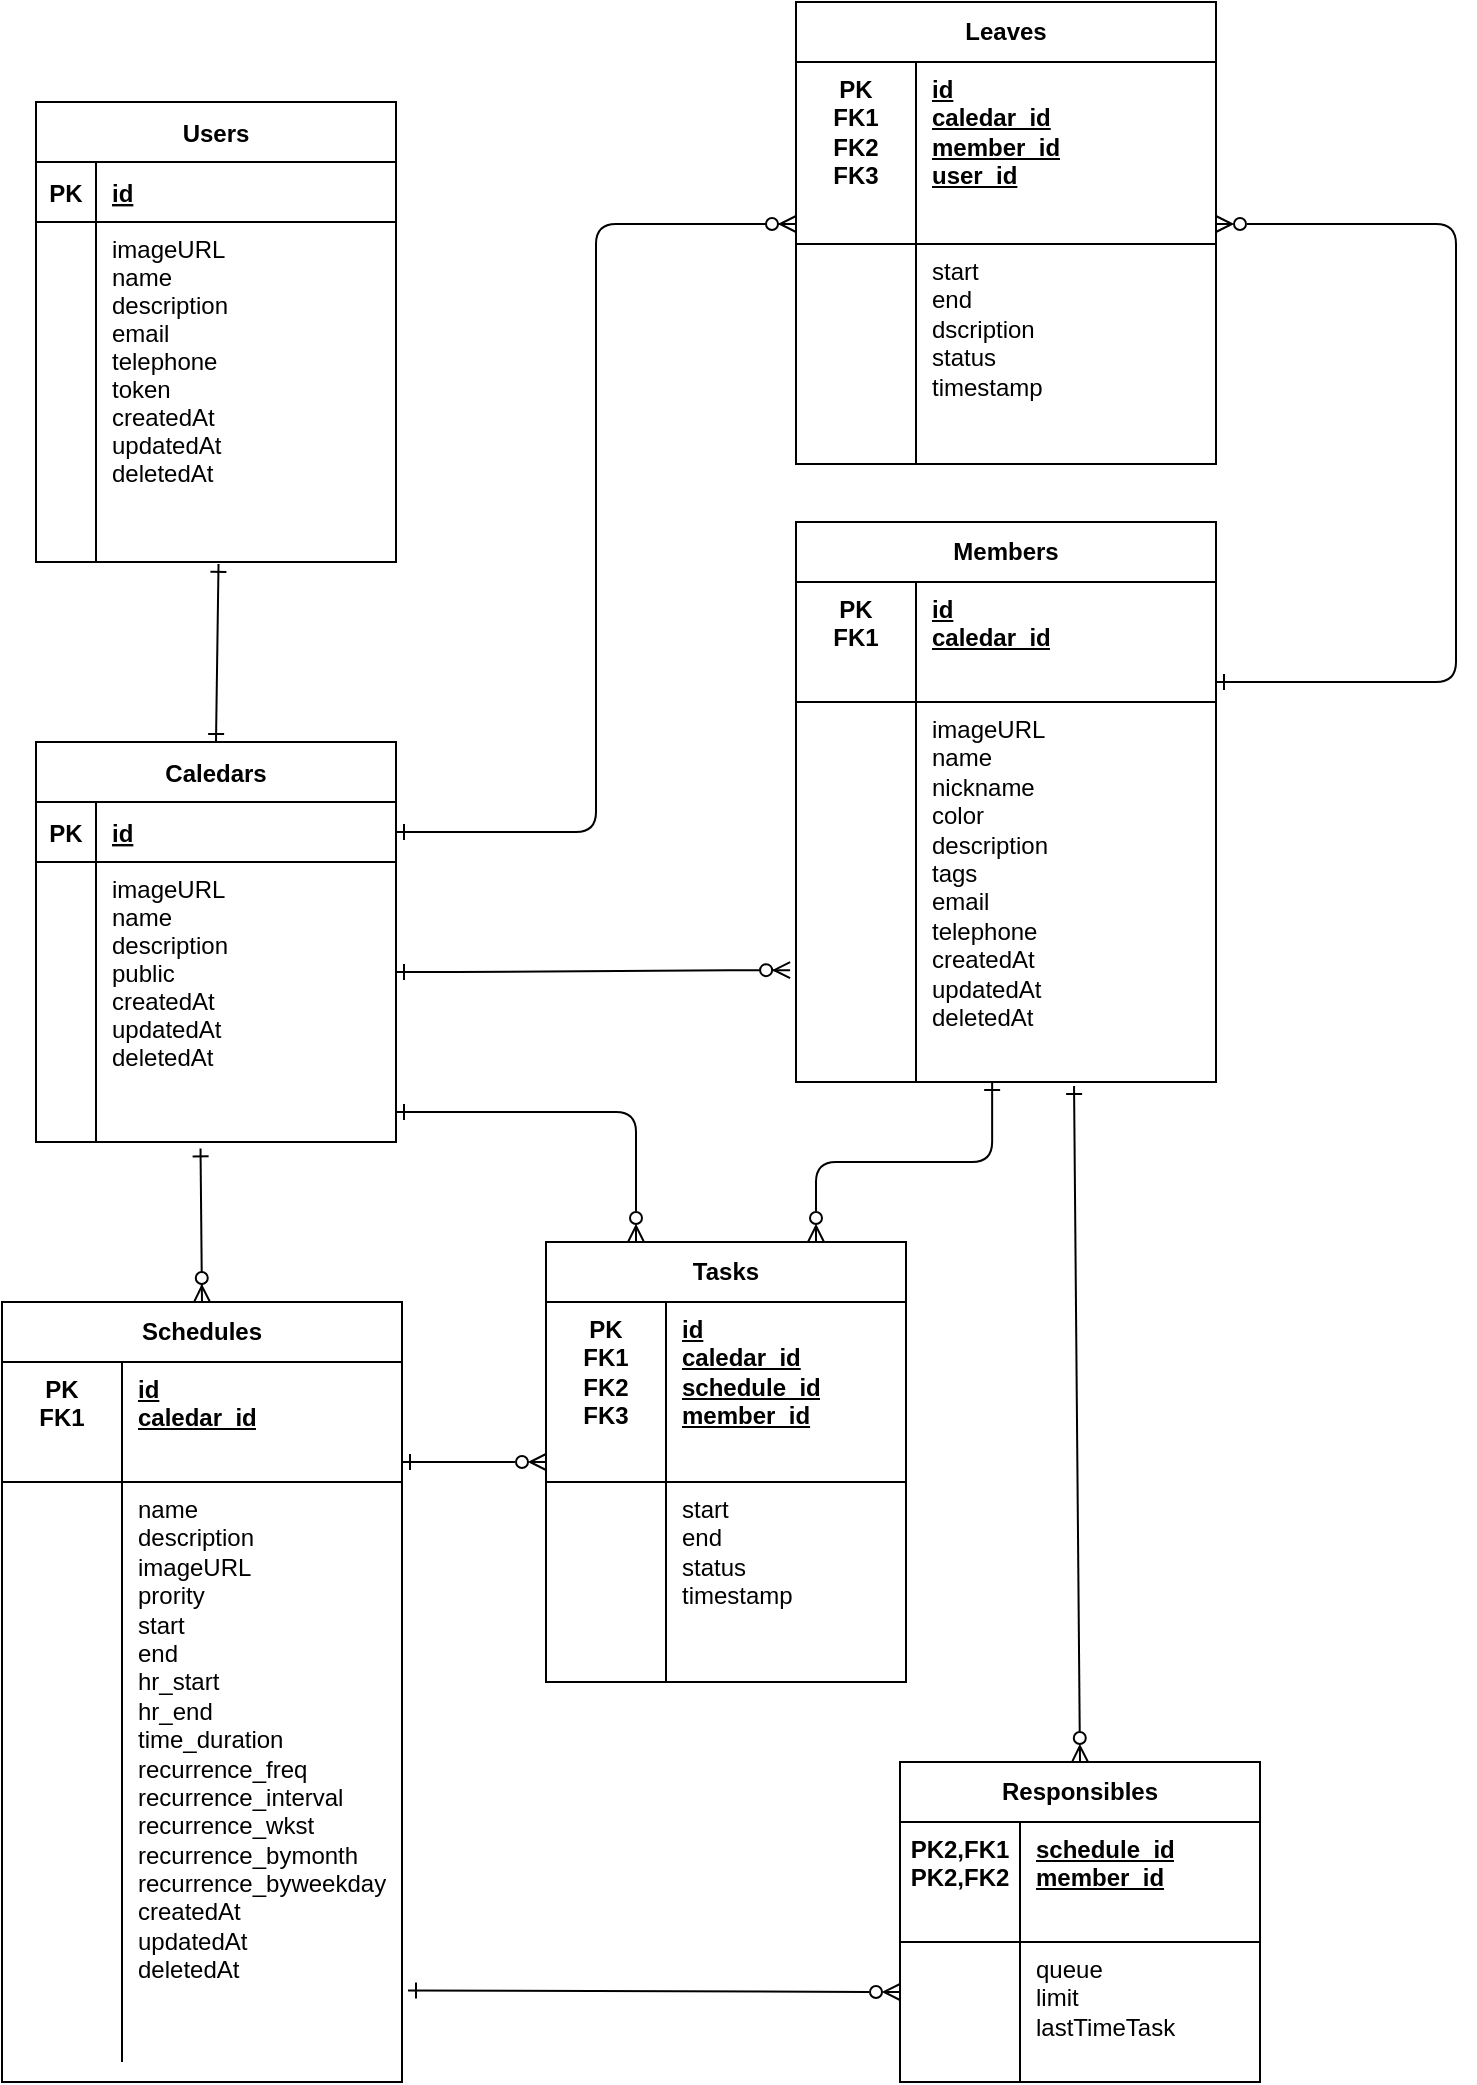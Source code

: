<mxfile version="25.0.3">
  <diagram id="R2lEEEUBdFMjLlhIrx00" name="Page-1">
    <mxGraphModel dx="1434" dy="788" grid="1" gridSize="10" guides="1" tooltips="1" connect="1" arrows="1" fold="1" page="1" pageScale="1" pageWidth="850" pageHeight="1100" math="0" shadow="0" extFonts="Permanent Marker^https://fonts.googleapis.com/css?family=Permanent+Marker">
      <root>
        <mxCell id="0" />
        <mxCell id="1" parent="0" />
        <mxCell id="C-vyLk0tnHw3VtMMgP7b-2" value="Users" style="shape=table;startSize=30;container=1;collapsible=1;childLayout=tableLayout;fixedRows=1;rowLines=0;fontStyle=1;align=center;resizeLast=1;" parent="1" vertex="1">
          <mxGeometry x="80" y="61" width="180" height="230" as="geometry" />
        </mxCell>
        <mxCell id="C-vyLk0tnHw3VtMMgP7b-3" value="" style="shape=partialRectangle;collapsible=0;dropTarget=0;pointerEvents=0;fillColor=none;points=[[0,0.5],[1,0.5]];portConstraint=eastwest;top=0;left=0;right=0;bottom=1;" parent="C-vyLk0tnHw3VtMMgP7b-2" vertex="1">
          <mxGeometry y="30" width="180" height="30" as="geometry" />
        </mxCell>
        <mxCell id="C-vyLk0tnHw3VtMMgP7b-4" value="PK" style="shape=partialRectangle;overflow=hidden;connectable=0;fillColor=none;top=0;left=0;bottom=0;right=0;fontStyle=1;" parent="C-vyLk0tnHw3VtMMgP7b-3" vertex="1">
          <mxGeometry width="30" height="30" as="geometry">
            <mxRectangle width="30" height="30" as="alternateBounds" />
          </mxGeometry>
        </mxCell>
        <mxCell id="C-vyLk0tnHw3VtMMgP7b-5" value="id" style="shape=partialRectangle;overflow=hidden;connectable=0;fillColor=none;top=0;left=0;bottom=0;right=0;align=left;spacingLeft=6;fontStyle=5;" parent="C-vyLk0tnHw3VtMMgP7b-3" vertex="1">
          <mxGeometry x="30" width="150" height="30" as="geometry">
            <mxRectangle width="150" height="30" as="alternateBounds" />
          </mxGeometry>
        </mxCell>
        <mxCell id="C-vyLk0tnHw3VtMMgP7b-6" value="" style="shape=partialRectangle;collapsible=0;dropTarget=0;pointerEvents=0;fillColor=none;points=[[0,0.5],[1,0.5]];portConstraint=eastwest;top=0;left=0;right=0;bottom=0;" parent="C-vyLk0tnHw3VtMMgP7b-2" vertex="1">
          <mxGeometry y="60" width="180" height="140" as="geometry" />
        </mxCell>
        <mxCell id="C-vyLk0tnHw3VtMMgP7b-7" value="" style="shape=partialRectangle;overflow=hidden;connectable=0;fillColor=none;top=0;left=0;bottom=0;right=0;" parent="C-vyLk0tnHw3VtMMgP7b-6" vertex="1">
          <mxGeometry width="30" height="140" as="geometry">
            <mxRectangle width="30" height="140" as="alternateBounds" />
          </mxGeometry>
        </mxCell>
        <mxCell id="C-vyLk0tnHw3VtMMgP7b-8" value="imageURL&#xa;name&#xa;description&#xa;email&#xa;telephone&#xa;token&#xa;createdAt&#xa;updatedAt&#xa;deletedAt" style="shape=partialRectangle;overflow=hidden;connectable=0;fillColor=none;top=0;left=0;bottom=0;right=0;align=left;spacingLeft=6;verticalAlign=top;" parent="C-vyLk0tnHw3VtMMgP7b-6" vertex="1">
          <mxGeometry x="30" width="150" height="140" as="geometry">
            <mxRectangle width="150" height="140" as="alternateBounds" />
          </mxGeometry>
        </mxCell>
        <mxCell id="C-vyLk0tnHw3VtMMgP7b-9" value="" style="shape=partialRectangle;collapsible=0;dropTarget=0;pointerEvents=0;fillColor=none;points=[[0,0.5],[1,0.5]];portConstraint=eastwest;top=0;left=0;right=0;bottom=0;" parent="C-vyLk0tnHw3VtMMgP7b-2" vertex="1">
          <mxGeometry y="200" width="180" height="30" as="geometry" />
        </mxCell>
        <mxCell id="C-vyLk0tnHw3VtMMgP7b-10" value="" style="shape=partialRectangle;overflow=hidden;connectable=0;fillColor=none;top=0;left=0;bottom=0;right=0;" parent="C-vyLk0tnHw3VtMMgP7b-9" vertex="1">
          <mxGeometry width="30" height="30" as="geometry">
            <mxRectangle width="30" height="30" as="alternateBounds" />
          </mxGeometry>
        </mxCell>
        <mxCell id="C-vyLk0tnHw3VtMMgP7b-11" value="" style="shape=partialRectangle;overflow=hidden;connectable=0;fillColor=none;top=0;left=0;bottom=0;right=0;align=left;spacingLeft=6;" parent="C-vyLk0tnHw3VtMMgP7b-9" vertex="1">
          <mxGeometry x="30" width="150" height="30" as="geometry">
            <mxRectangle width="150" height="30" as="alternateBounds" />
          </mxGeometry>
        </mxCell>
        <mxCell id="yWt8bWclCdBIX1lsbMuS-52" value="Caledars" style="shape=table;startSize=30;container=1;collapsible=1;childLayout=tableLayout;fixedRows=1;rowLines=0;fontStyle=1;align=center;resizeLast=1;" parent="1" vertex="1">
          <mxGeometry x="80" y="381" width="180" height="200" as="geometry" />
        </mxCell>
        <mxCell id="yWt8bWclCdBIX1lsbMuS-53" value="" style="shape=partialRectangle;collapsible=0;dropTarget=0;pointerEvents=0;fillColor=none;points=[[0,0.5],[1,0.5]];portConstraint=eastwest;top=0;left=0;right=0;bottom=1;" parent="yWt8bWclCdBIX1lsbMuS-52" vertex="1">
          <mxGeometry y="30" width="180" height="30" as="geometry" />
        </mxCell>
        <mxCell id="yWt8bWclCdBIX1lsbMuS-54" value="PK" style="shape=partialRectangle;overflow=hidden;connectable=0;fillColor=none;top=0;left=0;bottom=0;right=0;fontStyle=1;" parent="yWt8bWclCdBIX1lsbMuS-53" vertex="1">
          <mxGeometry width="30" height="30" as="geometry">
            <mxRectangle width="30" height="30" as="alternateBounds" />
          </mxGeometry>
        </mxCell>
        <mxCell id="yWt8bWclCdBIX1lsbMuS-55" value="id" style="shape=partialRectangle;overflow=hidden;connectable=0;fillColor=none;top=0;left=0;bottom=0;right=0;align=left;spacingLeft=6;fontStyle=5;" parent="yWt8bWclCdBIX1lsbMuS-53" vertex="1">
          <mxGeometry x="30" width="150" height="30" as="geometry">
            <mxRectangle width="150" height="30" as="alternateBounds" />
          </mxGeometry>
        </mxCell>
        <mxCell id="yWt8bWclCdBIX1lsbMuS-56" value="" style="shape=partialRectangle;collapsible=0;dropTarget=0;pointerEvents=0;fillColor=none;points=[[0,0.5],[1,0.5]];portConstraint=eastwest;top=0;left=0;right=0;bottom=0;" parent="yWt8bWclCdBIX1lsbMuS-52" vertex="1">
          <mxGeometry y="60" width="180" height="110" as="geometry" />
        </mxCell>
        <mxCell id="yWt8bWclCdBIX1lsbMuS-57" value="" style="shape=partialRectangle;overflow=hidden;connectable=0;fillColor=none;top=0;left=0;bottom=0;right=0;" parent="yWt8bWclCdBIX1lsbMuS-56" vertex="1">
          <mxGeometry width="30" height="110" as="geometry">
            <mxRectangle width="30" height="110" as="alternateBounds" />
          </mxGeometry>
        </mxCell>
        <mxCell id="yWt8bWclCdBIX1lsbMuS-58" value="imageURL&#xa;name&#xa;description&#xa;public&#xa;createdAt&#xa;updatedAt&#xa;deletedAt" style="shape=partialRectangle;overflow=hidden;connectable=0;fillColor=none;top=0;left=0;bottom=0;right=0;align=left;spacingLeft=6;verticalAlign=top;" parent="yWt8bWclCdBIX1lsbMuS-56" vertex="1">
          <mxGeometry x="30" width="150" height="110" as="geometry">
            <mxRectangle width="150" height="110" as="alternateBounds" />
          </mxGeometry>
        </mxCell>
        <mxCell id="yWt8bWclCdBIX1lsbMuS-59" value="" style="shape=partialRectangle;collapsible=0;dropTarget=0;pointerEvents=0;fillColor=none;points=[[0,0.5],[1,0.5]];portConstraint=eastwest;top=0;left=0;right=0;bottom=0;" parent="yWt8bWclCdBIX1lsbMuS-52" vertex="1">
          <mxGeometry y="170" width="180" height="30" as="geometry" />
        </mxCell>
        <mxCell id="yWt8bWclCdBIX1lsbMuS-60" value="" style="shape=partialRectangle;overflow=hidden;connectable=0;fillColor=none;top=0;left=0;bottom=0;right=0;" parent="yWt8bWclCdBIX1lsbMuS-59" vertex="1">
          <mxGeometry width="30" height="30" as="geometry">
            <mxRectangle width="30" height="30" as="alternateBounds" />
          </mxGeometry>
        </mxCell>
        <mxCell id="yWt8bWclCdBIX1lsbMuS-61" value="" style="shape=partialRectangle;overflow=hidden;connectable=0;fillColor=none;top=0;left=0;bottom=0;right=0;align=left;spacingLeft=6;" parent="yWt8bWclCdBIX1lsbMuS-59" vertex="1">
          <mxGeometry x="30" width="150" height="30" as="geometry">
            <mxRectangle width="150" height="30" as="alternateBounds" />
          </mxGeometry>
        </mxCell>
        <mxCell id="yWt8bWclCdBIX1lsbMuS-72" value="Members" style="shape=table;startSize=30;container=1;collapsible=1;childLayout=tableLayout;fixedRows=1;rowLines=0;fontStyle=1;align=center;resizeLast=1;html=1;whiteSpace=wrap;" parent="1" vertex="1">
          <mxGeometry x="460" y="271" width="210" height="280" as="geometry" />
        </mxCell>
        <mxCell id="yWt8bWclCdBIX1lsbMuS-73" value="" style="shape=tableRow;horizontal=0;startSize=0;swimlaneHead=0;swimlaneBody=0;fillColor=none;collapsible=0;dropTarget=0;points=[[0,0.5],[1,0.5]];portConstraint=eastwest;top=0;left=0;right=0;bottom=0;html=1;" parent="yWt8bWclCdBIX1lsbMuS-72" vertex="1">
          <mxGeometry y="30" width="210" height="40" as="geometry" />
        </mxCell>
        <mxCell id="yWt8bWclCdBIX1lsbMuS-74" value="PK&lt;div&gt;FK1&lt;/div&gt;" style="shape=partialRectangle;connectable=0;fillColor=none;top=0;left=0;bottom=0;right=0;fontStyle=1;overflow=hidden;html=1;whiteSpace=wrap;verticalAlign=top;" parent="yWt8bWclCdBIX1lsbMuS-73" vertex="1">
          <mxGeometry width="60" height="40" as="geometry">
            <mxRectangle width="60" height="40" as="alternateBounds" />
          </mxGeometry>
        </mxCell>
        <mxCell id="yWt8bWclCdBIX1lsbMuS-75" value="id&lt;div&gt;caledar_id&lt;/div&gt;" style="shape=partialRectangle;connectable=0;fillColor=none;top=0;left=0;bottom=0;right=0;align=left;spacingLeft=6;fontStyle=5;overflow=hidden;html=1;whiteSpace=wrap;verticalAlign=top;" parent="yWt8bWclCdBIX1lsbMuS-73" vertex="1">
          <mxGeometry x="60" width="150" height="40" as="geometry">
            <mxRectangle width="150" height="40" as="alternateBounds" />
          </mxGeometry>
        </mxCell>
        <mxCell id="yWt8bWclCdBIX1lsbMuS-76" value="" style="shape=tableRow;horizontal=0;startSize=0;swimlaneHead=0;swimlaneBody=0;fillColor=none;collapsible=0;dropTarget=0;points=[[0,0.5],[1,0.5]];portConstraint=eastwest;top=0;left=0;right=0;bottom=1;html=1;" parent="yWt8bWclCdBIX1lsbMuS-72" vertex="1">
          <mxGeometry y="70" width="210" height="20" as="geometry" />
        </mxCell>
        <mxCell id="yWt8bWclCdBIX1lsbMuS-77" value="" style="shape=partialRectangle;connectable=0;fillColor=none;top=0;left=0;bottom=0;right=0;fontStyle=1;overflow=hidden;html=1;whiteSpace=wrap;" parent="yWt8bWclCdBIX1lsbMuS-76" vertex="1">
          <mxGeometry width="60" height="20" as="geometry">
            <mxRectangle width="60" height="20" as="alternateBounds" />
          </mxGeometry>
        </mxCell>
        <mxCell id="yWt8bWclCdBIX1lsbMuS-78" value="" style="shape=partialRectangle;connectable=0;fillColor=none;top=0;left=0;bottom=0;right=0;align=left;spacingLeft=6;fontStyle=5;overflow=hidden;html=1;whiteSpace=wrap;" parent="yWt8bWclCdBIX1lsbMuS-76" vertex="1">
          <mxGeometry x="60" width="150" height="20" as="geometry">
            <mxRectangle width="150" height="20" as="alternateBounds" />
          </mxGeometry>
        </mxCell>
        <mxCell id="yWt8bWclCdBIX1lsbMuS-79" value="" style="shape=tableRow;horizontal=0;startSize=0;swimlaneHead=0;swimlaneBody=0;fillColor=none;collapsible=0;dropTarget=0;points=[[0,0.5],[1,0.5]];portConstraint=eastwest;top=0;left=0;right=0;bottom=0;html=1;" parent="yWt8bWclCdBIX1lsbMuS-72" vertex="1">
          <mxGeometry y="90" width="210" height="160" as="geometry" />
        </mxCell>
        <mxCell id="yWt8bWclCdBIX1lsbMuS-80" value="" style="shape=partialRectangle;connectable=0;fillColor=none;top=0;left=0;bottom=0;right=0;editable=1;overflow=hidden;html=1;whiteSpace=wrap;" parent="yWt8bWclCdBIX1lsbMuS-79" vertex="1">
          <mxGeometry width="60" height="160" as="geometry">
            <mxRectangle width="60" height="160" as="alternateBounds" />
          </mxGeometry>
        </mxCell>
        <mxCell id="yWt8bWclCdBIX1lsbMuS-81" value="imageURL&lt;br style=&quot;padding: 0px; margin: 0px;&quot;&gt;name&lt;div&gt;nickname&lt;/div&gt;&lt;div&gt;color&lt;br style=&quot;padding: 0px; margin: 0px;&quot;&gt;description&lt;/div&gt;&lt;div&gt;tags&lt;br style=&quot;padding: 0px; margin: 0px;&quot;&gt;email&lt;br style=&quot;padding: 0px; margin: 0px;&quot;&gt;telephone&lt;/div&gt;&lt;div&gt;&lt;span style=&quot;text-wrap-mode: nowrap;&quot;&gt;createdAt&lt;/span&gt;&lt;br style=&quot;padding: 0px; margin: 0px; text-wrap-mode: nowrap;&quot;&gt;&lt;span style=&quot;text-wrap-mode: nowrap;&quot;&gt;updatedAt&lt;/span&gt;&lt;br style=&quot;padding: 0px; margin: 0px; text-wrap-mode: nowrap;&quot;&gt;&lt;span style=&quot;text-wrap-mode: nowrap;&quot;&gt;deletedAt&lt;/span&gt;&lt;/div&gt;" style="shape=partialRectangle;connectable=0;fillColor=none;top=0;left=0;bottom=0;right=0;align=left;spacingLeft=6;overflow=hidden;html=1;whiteSpace=wrap;verticalAlign=top;" parent="yWt8bWclCdBIX1lsbMuS-79" vertex="1">
          <mxGeometry x="60" width="150" height="160" as="geometry">
            <mxRectangle width="150" height="160" as="alternateBounds" />
          </mxGeometry>
        </mxCell>
        <mxCell id="yWt8bWclCdBIX1lsbMuS-82" value="" style="shape=tableRow;horizontal=0;startSize=0;swimlaneHead=0;swimlaneBody=0;fillColor=none;collapsible=0;dropTarget=0;points=[[0,0.5],[1,0.5]];portConstraint=eastwest;top=0;left=0;right=0;bottom=0;html=1;" parent="yWt8bWclCdBIX1lsbMuS-72" vertex="1">
          <mxGeometry y="250" width="210" height="30" as="geometry" />
        </mxCell>
        <mxCell id="yWt8bWclCdBIX1lsbMuS-83" value="" style="shape=partialRectangle;connectable=0;fillColor=none;top=0;left=0;bottom=0;right=0;editable=1;overflow=hidden;html=1;whiteSpace=wrap;" parent="yWt8bWclCdBIX1lsbMuS-82" vertex="1">
          <mxGeometry width="60" height="30" as="geometry">
            <mxRectangle width="60" height="30" as="alternateBounds" />
          </mxGeometry>
        </mxCell>
        <mxCell id="yWt8bWclCdBIX1lsbMuS-84" value="" style="shape=partialRectangle;connectable=0;fillColor=none;top=0;left=0;bottom=0;right=0;align=left;spacingLeft=6;overflow=hidden;html=1;whiteSpace=wrap;" parent="yWt8bWclCdBIX1lsbMuS-82" vertex="1">
          <mxGeometry x="60" width="150" height="30" as="geometry">
            <mxRectangle width="150" height="30" as="alternateBounds" />
          </mxGeometry>
        </mxCell>
        <mxCell id="yWt8bWclCdBIX1lsbMuS-85" value="Leaves" style="shape=table;startSize=30;container=1;collapsible=1;childLayout=tableLayout;fixedRows=1;rowLines=0;fontStyle=1;align=center;resizeLast=1;html=1;whiteSpace=wrap;" parent="1" vertex="1">
          <mxGeometry x="460" y="11" width="210" height="231.0" as="geometry" />
        </mxCell>
        <mxCell id="yWt8bWclCdBIX1lsbMuS-86" value="" style="shape=tableRow;horizontal=0;startSize=0;swimlaneHead=0;swimlaneBody=0;fillColor=none;collapsible=0;dropTarget=0;points=[[0,0.5],[1,0.5]];portConstraint=eastwest;top=0;left=0;right=0;bottom=0;html=1;" parent="yWt8bWclCdBIX1lsbMuS-85" vertex="1">
          <mxGeometry y="30" width="210" height="71" as="geometry" />
        </mxCell>
        <mxCell id="yWt8bWclCdBIX1lsbMuS-87" value="PK&lt;div&gt;FK1&lt;/div&gt;&lt;div&gt;FK2&lt;/div&gt;&lt;div&gt;FK3&lt;/div&gt;" style="shape=partialRectangle;connectable=0;fillColor=none;top=0;left=0;bottom=0;right=0;fontStyle=1;overflow=hidden;html=1;whiteSpace=wrap;verticalAlign=top;" parent="yWt8bWclCdBIX1lsbMuS-86" vertex="1">
          <mxGeometry width="60" height="71" as="geometry">
            <mxRectangle width="60" height="71" as="alternateBounds" />
          </mxGeometry>
        </mxCell>
        <mxCell id="yWt8bWclCdBIX1lsbMuS-88" value="id&lt;div&gt;caledar_id&lt;/div&gt;&lt;div&gt;member_id&lt;/div&gt;&lt;div&gt;user_id&lt;/div&gt;" style="shape=partialRectangle;connectable=0;fillColor=none;top=0;left=0;bottom=0;right=0;align=left;spacingLeft=6;fontStyle=5;overflow=hidden;html=1;whiteSpace=wrap;verticalAlign=top;" parent="yWt8bWclCdBIX1lsbMuS-86" vertex="1">
          <mxGeometry x="60" width="150" height="71" as="geometry">
            <mxRectangle width="150" height="71" as="alternateBounds" />
          </mxGeometry>
        </mxCell>
        <mxCell id="yWt8bWclCdBIX1lsbMuS-89" value="" style="shape=tableRow;horizontal=0;startSize=0;swimlaneHead=0;swimlaneBody=0;fillColor=none;collapsible=0;dropTarget=0;points=[[0,0.5],[1,0.5]];portConstraint=eastwest;top=0;left=0;right=0;bottom=1;html=1;" parent="yWt8bWclCdBIX1lsbMuS-85" vertex="1">
          <mxGeometry y="101" width="210" height="20" as="geometry" />
        </mxCell>
        <mxCell id="yWt8bWclCdBIX1lsbMuS-90" value="" style="shape=partialRectangle;connectable=0;fillColor=none;top=0;left=0;bottom=0;right=0;fontStyle=1;overflow=hidden;html=1;whiteSpace=wrap;" parent="yWt8bWclCdBIX1lsbMuS-89" vertex="1">
          <mxGeometry width="60" height="20" as="geometry">
            <mxRectangle width="60" height="20" as="alternateBounds" />
          </mxGeometry>
        </mxCell>
        <mxCell id="yWt8bWclCdBIX1lsbMuS-91" value="" style="shape=partialRectangle;connectable=0;fillColor=none;top=0;left=0;bottom=0;right=0;align=left;spacingLeft=6;fontStyle=5;overflow=hidden;html=1;whiteSpace=wrap;" parent="yWt8bWclCdBIX1lsbMuS-89" vertex="1">
          <mxGeometry x="60" width="150" height="20" as="geometry">
            <mxRectangle width="150" height="20" as="alternateBounds" />
          </mxGeometry>
        </mxCell>
        <mxCell id="yWt8bWclCdBIX1lsbMuS-92" value="" style="shape=tableRow;horizontal=0;startSize=0;swimlaneHead=0;swimlaneBody=0;fillColor=none;collapsible=0;dropTarget=0;points=[[0,0.5],[1,0.5]];portConstraint=eastwest;top=0;left=0;right=0;bottom=0;html=1;" parent="yWt8bWclCdBIX1lsbMuS-85" vertex="1">
          <mxGeometry y="121" width="210" height="80" as="geometry" />
        </mxCell>
        <mxCell id="yWt8bWclCdBIX1lsbMuS-93" value="" style="shape=partialRectangle;connectable=0;fillColor=none;top=0;left=0;bottom=0;right=0;editable=1;overflow=hidden;html=1;whiteSpace=wrap;" parent="yWt8bWclCdBIX1lsbMuS-92" vertex="1">
          <mxGeometry width="60" height="80" as="geometry">
            <mxRectangle width="60" height="80" as="alternateBounds" />
          </mxGeometry>
        </mxCell>
        <mxCell id="yWt8bWclCdBIX1lsbMuS-94" value="start&lt;div&gt;end&lt;/div&gt;&lt;div&gt;dscription&lt;/div&gt;&lt;div&gt;status&lt;/div&gt;&lt;div&gt;timestamp&lt;/div&gt;" style="shape=partialRectangle;connectable=0;fillColor=none;top=0;left=0;bottom=0;right=0;align=left;spacingLeft=6;overflow=hidden;html=1;whiteSpace=wrap;verticalAlign=top;" parent="yWt8bWclCdBIX1lsbMuS-92" vertex="1">
          <mxGeometry x="60" width="150" height="80" as="geometry">
            <mxRectangle width="150" height="80" as="alternateBounds" />
          </mxGeometry>
        </mxCell>
        <mxCell id="yWt8bWclCdBIX1lsbMuS-95" value="" style="shape=tableRow;horizontal=0;startSize=0;swimlaneHead=0;swimlaneBody=0;fillColor=none;collapsible=0;dropTarget=0;points=[[0,0.5],[1,0.5]];portConstraint=eastwest;top=0;left=0;right=0;bottom=0;html=1;" parent="yWt8bWclCdBIX1lsbMuS-85" vertex="1">
          <mxGeometry y="201" width="210" height="30" as="geometry" />
        </mxCell>
        <mxCell id="yWt8bWclCdBIX1lsbMuS-96" value="" style="shape=partialRectangle;connectable=0;fillColor=none;top=0;left=0;bottom=0;right=0;editable=1;overflow=hidden;html=1;whiteSpace=wrap;" parent="yWt8bWclCdBIX1lsbMuS-95" vertex="1">
          <mxGeometry width="60" height="30" as="geometry">
            <mxRectangle width="60" height="30" as="alternateBounds" />
          </mxGeometry>
        </mxCell>
        <mxCell id="yWt8bWclCdBIX1lsbMuS-97" value="" style="shape=partialRectangle;connectable=0;fillColor=none;top=0;left=0;bottom=0;right=0;align=left;spacingLeft=6;overflow=hidden;html=1;whiteSpace=wrap;" parent="yWt8bWclCdBIX1lsbMuS-95" vertex="1">
          <mxGeometry x="60" width="150" height="30" as="geometry">
            <mxRectangle width="150" height="30" as="alternateBounds" />
          </mxGeometry>
        </mxCell>
        <mxCell id="yWt8bWclCdBIX1lsbMuS-98" value="Schedules" style="shape=table;startSize=30;container=1;collapsible=1;childLayout=tableLayout;fixedRows=1;rowLines=0;fontStyle=1;align=center;resizeLast=1;html=1;whiteSpace=wrap;" parent="1" vertex="1">
          <mxGeometry x="63" y="661" width="200" height="390" as="geometry" />
        </mxCell>
        <mxCell id="yWt8bWclCdBIX1lsbMuS-99" value="" style="shape=tableRow;horizontal=0;startSize=0;swimlaneHead=0;swimlaneBody=0;fillColor=none;collapsible=0;dropTarget=0;points=[[0,0.5],[1,0.5]];portConstraint=eastwest;top=0;left=0;right=0;bottom=0;html=1;" parent="yWt8bWclCdBIX1lsbMuS-98" vertex="1">
          <mxGeometry y="30" width="200" height="40" as="geometry" />
        </mxCell>
        <mxCell id="yWt8bWclCdBIX1lsbMuS-100" value="PK&lt;div&gt;FK1&lt;/div&gt;" style="shape=partialRectangle;connectable=0;fillColor=none;top=0;left=0;bottom=0;right=0;fontStyle=1;overflow=hidden;html=1;whiteSpace=wrap;verticalAlign=top;" parent="yWt8bWclCdBIX1lsbMuS-99" vertex="1">
          <mxGeometry width="60" height="40" as="geometry">
            <mxRectangle width="60" height="40" as="alternateBounds" />
          </mxGeometry>
        </mxCell>
        <mxCell id="yWt8bWclCdBIX1lsbMuS-101" value="id&lt;div&gt;caledar_id&lt;/div&gt;" style="shape=partialRectangle;connectable=0;fillColor=none;top=0;left=0;bottom=0;right=0;align=left;spacingLeft=6;fontStyle=5;overflow=hidden;html=1;whiteSpace=wrap;verticalAlign=top;" parent="yWt8bWclCdBIX1lsbMuS-99" vertex="1">
          <mxGeometry x="60" width="140" height="40" as="geometry">
            <mxRectangle width="140" height="40" as="alternateBounds" />
          </mxGeometry>
        </mxCell>
        <mxCell id="yWt8bWclCdBIX1lsbMuS-102" value="" style="shape=tableRow;horizontal=0;startSize=0;swimlaneHead=0;swimlaneBody=0;fillColor=none;collapsible=0;dropTarget=0;points=[[0,0.5],[1,0.5]];portConstraint=eastwest;top=0;left=0;right=0;bottom=1;html=1;" parent="yWt8bWclCdBIX1lsbMuS-98" vertex="1">
          <mxGeometry y="70" width="200" height="20" as="geometry" />
        </mxCell>
        <mxCell id="yWt8bWclCdBIX1lsbMuS-103" value="" style="shape=partialRectangle;connectable=0;fillColor=none;top=0;left=0;bottom=0;right=0;fontStyle=1;overflow=hidden;html=1;whiteSpace=wrap;" parent="yWt8bWclCdBIX1lsbMuS-102" vertex="1">
          <mxGeometry width="60" height="20" as="geometry">
            <mxRectangle width="60" height="20" as="alternateBounds" />
          </mxGeometry>
        </mxCell>
        <mxCell id="yWt8bWclCdBIX1lsbMuS-104" value="" style="shape=partialRectangle;connectable=0;fillColor=none;top=0;left=0;bottom=0;right=0;align=left;spacingLeft=6;fontStyle=5;overflow=hidden;html=1;whiteSpace=wrap;" parent="yWt8bWclCdBIX1lsbMuS-102" vertex="1">
          <mxGeometry x="60" width="140" height="20" as="geometry">
            <mxRectangle width="140" height="20" as="alternateBounds" />
          </mxGeometry>
        </mxCell>
        <mxCell id="yWt8bWclCdBIX1lsbMuS-105" value="" style="shape=tableRow;horizontal=0;startSize=0;swimlaneHead=0;swimlaneBody=0;fillColor=none;collapsible=0;dropTarget=0;points=[[0,0.5],[1,0.5]];portConstraint=eastwest;top=0;left=0;right=0;bottom=0;html=1;" parent="yWt8bWclCdBIX1lsbMuS-98" vertex="1">
          <mxGeometry y="90" width="200" height="260" as="geometry" />
        </mxCell>
        <mxCell id="yWt8bWclCdBIX1lsbMuS-106" value="" style="shape=partialRectangle;connectable=0;fillColor=none;top=0;left=0;bottom=0;right=0;editable=1;overflow=hidden;html=1;whiteSpace=wrap;" parent="yWt8bWclCdBIX1lsbMuS-105" vertex="1">
          <mxGeometry width="60" height="260" as="geometry">
            <mxRectangle width="60" height="260" as="alternateBounds" />
          </mxGeometry>
        </mxCell>
        <mxCell id="yWt8bWclCdBIX1lsbMuS-107" value="name&lt;div&gt;description&lt;/div&gt;&lt;div&gt;imageURL&lt;/div&gt;&lt;div&gt;prority&lt;/div&gt;&lt;div&gt;start&lt;/div&gt;&lt;div&gt;end&lt;/div&gt;&lt;div&gt;hr_start&lt;/div&gt;&lt;div&gt;hr_end&lt;/div&gt;&lt;div&gt;time_duration&lt;/div&gt;&lt;div&gt;recurrence_freq&lt;/div&gt;&lt;div&gt;recurrence_interval&lt;/div&gt;&lt;div&gt;recurrence_wkst&lt;/div&gt;&lt;div&gt;recurrence_bymonth&lt;/div&gt;&lt;div&gt;recurrence_byweekday&lt;/div&gt;&lt;div&gt;&lt;span style=&quot;text-wrap-mode: nowrap;&quot;&gt;createdAt&lt;/span&gt;&lt;br style=&quot;padding: 0px; margin: 0px; text-wrap-mode: nowrap;&quot;&gt;&lt;span style=&quot;text-wrap-mode: nowrap;&quot;&gt;updatedAt&lt;/span&gt;&lt;br style=&quot;padding: 0px; margin: 0px; text-wrap-mode: nowrap;&quot;&gt;&lt;span style=&quot;text-wrap-mode: nowrap;&quot;&gt;deletedAt&lt;/span&gt;&lt;/div&gt;" style="shape=partialRectangle;connectable=0;fillColor=none;top=0;left=0;bottom=0;right=0;align=left;spacingLeft=6;overflow=hidden;html=1;whiteSpace=wrap;verticalAlign=top;" parent="yWt8bWclCdBIX1lsbMuS-105" vertex="1">
          <mxGeometry x="60" width="140" height="260" as="geometry">
            <mxRectangle width="140" height="260" as="alternateBounds" />
          </mxGeometry>
        </mxCell>
        <mxCell id="yWt8bWclCdBIX1lsbMuS-108" value="" style="shape=tableRow;horizontal=0;startSize=0;swimlaneHead=0;swimlaneBody=0;fillColor=none;collapsible=0;dropTarget=0;points=[[0,0.5],[1,0.5]];portConstraint=eastwest;top=0;left=0;right=0;bottom=0;html=1;" parent="yWt8bWclCdBIX1lsbMuS-98" vertex="1">
          <mxGeometry y="350" width="200" height="30" as="geometry" />
        </mxCell>
        <mxCell id="yWt8bWclCdBIX1lsbMuS-109" value="" style="shape=partialRectangle;connectable=0;fillColor=none;top=0;left=0;bottom=0;right=0;editable=1;overflow=hidden;html=1;whiteSpace=wrap;" parent="yWt8bWclCdBIX1lsbMuS-108" vertex="1">
          <mxGeometry width="60" height="30" as="geometry">
            <mxRectangle width="60" height="30" as="alternateBounds" />
          </mxGeometry>
        </mxCell>
        <mxCell id="yWt8bWclCdBIX1lsbMuS-110" value="" style="shape=partialRectangle;connectable=0;fillColor=none;top=0;left=0;bottom=0;right=0;align=left;spacingLeft=6;overflow=hidden;html=1;whiteSpace=wrap;" parent="yWt8bWclCdBIX1lsbMuS-108" vertex="1">
          <mxGeometry x="60" width="140" height="30" as="geometry">
            <mxRectangle width="140" height="30" as="alternateBounds" />
          </mxGeometry>
        </mxCell>
        <mxCell id="yWt8bWclCdBIX1lsbMuS-159" style="edgeStyle=elbowEdgeStyle;rounded=1;orthogonalLoop=1;jettySize=auto;html=1;exitX=0.75;exitY=0;exitDx=0;exitDy=0;endArrow=ERone;endFill=0;startArrow=ERzeroToMany;startFill=0;elbow=vertical;entryX=0.467;entryY=1;entryDx=0;entryDy=0;entryPerimeter=0;" parent="1" source="yWt8bWclCdBIX1lsbMuS-111" target="yWt8bWclCdBIX1lsbMuS-82" edge="1">
          <mxGeometry relative="1" as="geometry">
            <mxPoint x="560" y="581" as="targetPoint" />
          </mxGeometry>
        </mxCell>
        <mxCell id="yWt8bWclCdBIX1lsbMuS-161" style="edgeStyle=orthogonalEdgeStyle;rounded=1;orthogonalLoop=1;jettySize=auto;html=1;exitX=0.25;exitY=0;exitDx=0;exitDy=0;entryX=1;entryY=0.5;entryDx=0;entryDy=0;curved=0;endArrow=ERone;endFill=0;startArrow=ERzeroToMany;startFill=0;" parent="1" source="yWt8bWclCdBIX1lsbMuS-111" target="yWt8bWclCdBIX1lsbMuS-59" edge="1">
          <mxGeometry relative="1" as="geometry" />
        </mxCell>
        <mxCell id="yWt8bWclCdBIX1lsbMuS-111" value="Tasks" style="shape=table;startSize=30;container=1;collapsible=1;childLayout=tableLayout;fixedRows=1;rowLines=0;fontStyle=1;align=center;resizeLast=1;html=1;whiteSpace=wrap;" parent="1" vertex="1">
          <mxGeometry x="335" y="631" width="180" height="220" as="geometry" />
        </mxCell>
        <mxCell id="yWt8bWclCdBIX1lsbMuS-112" value="" style="shape=tableRow;horizontal=0;startSize=0;swimlaneHead=0;swimlaneBody=0;fillColor=none;collapsible=0;dropTarget=0;points=[[0,0.5],[1,0.5]];portConstraint=eastwest;top=0;left=0;right=0;bottom=0;html=1;" parent="yWt8bWclCdBIX1lsbMuS-111" vertex="1">
          <mxGeometry y="30" width="180" height="70" as="geometry" />
        </mxCell>
        <mxCell id="yWt8bWclCdBIX1lsbMuS-113" value="PK&lt;div&gt;&lt;span style=&quot;background-color: initial;&quot;&gt;FK1&lt;/span&gt;&lt;/div&gt;&lt;div&gt;&lt;span style=&quot;background-color: initial;&quot;&gt;FK2&lt;/span&gt;&lt;/div&gt;&lt;div&gt;&lt;span style=&quot;background-color: initial;&quot;&gt;FK3&lt;/span&gt;&lt;/div&gt;" style="shape=partialRectangle;connectable=0;fillColor=none;top=0;left=0;bottom=0;right=0;fontStyle=1;overflow=hidden;html=1;whiteSpace=wrap;verticalAlign=top;" parent="yWt8bWclCdBIX1lsbMuS-112" vertex="1">
          <mxGeometry width="60" height="70" as="geometry">
            <mxRectangle width="60" height="70" as="alternateBounds" />
          </mxGeometry>
        </mxCell>
        <mxCell id="yWt8bWclCdBIX1lsbMuS-114" value="id&lt;div&gt;caledar_id&lt;/div&gt;&lt;div&gt;schedule_id&lt;/div&gt;&lt;div&gt;member_id&lt;/div&gt;" style="shape=partialRectangle;connectable=0;fillColor=none;top=0;left=0;bottom=0;right=0;align=left;spacingLeft=6;fontStyle=5;overflow=hidden;html=1;whiteSpace=wrap;verticalAlign=top;" parent="yWt8bWclCdBIX1lsbMuS-112" vertex="1">
          <mxGeometry x="60" width="120" height="70" as="geometry">
            <mxRectangle width="120" height="70" as="alternateBounds" />
          </mxGeometry>
        </mxCell>
        <mxCell id="yWt8bWclCdBIX1lsbMuS-115" value="" style="shape=tableRow;horizontal=0;startSize=0;swimlaneHead=0;swimlaneBody=0;fillColor=none;collapsible=0;dropTarget=0;points=[[0,0.5],[1,0.5]];portConstraint=eastwest;top=0;left=0;right=0;bottom=1;html=1;" parent="yWt8bWclCdBIX1lsbMuS-111" vertex="1">
          <mxGeometry y="100" width="180" height="20" as="geometry" />
        </mxCell>
        <mxCell id="yWt8bWclCdBIX1lsbMuS-116" value="" style="shape=partialRectangle;connectable=0;fillColor=none;top=0;left=0;bottom=0;right=0;fontStyle=1;overflow=hidden;html=1;whiteSpace=wrap;" parent="yWt8bWclCdBIX1lsbMuS-115" vertex="1">
          <mxGeometry width="60" height="20" as="geometry">
            <mxRectangle width="60" height="20" as="alternateBounds" />
          </mxGeometry>
        </mxCell>
        <mxCell id="yWt8bWclCdBIX1lsbMuS-117" value="" style="shape=partialRectangle;connectable=0;fillColor=none;top=0;left=0;bottom=0;right=0;align=left;spacingLeft=6;fontStyle=5;overflow=hidden;html=1;whiteSpace=wrap;" parent="yWt8bWclCdBIX1lsbMuS-115" vertex="1">
          <mxGeometry x="60" width="120" height="20" as="geometry">
            <mxRectangle width="120" height="20" as="alternateBounds" />
          </mxGeometry>
        </mxCell>
        <mxCell id="yWt8bWclCdBIX1lsbMuS-118" value="" style="shape=tableRow;horizontal=0;startSize=0;swimlaneHead=0;swimlaneBody=0;fillColor=none;collapsible=0;dropTarget=0;points=[[0,0.5],[1,0.5]];portConstraint=eastwest;top=0;left=0;right=0;bottom=0;html=1;" parent="yWt8bWclCdBIX1lsbMuS-111" vertex="1">
          <mxGeometry y="120" width="180" height="70" as="geometry" />
        </mxCell>
        <mxCell id="yWt8bWclCdBIX1lsbMuS-119" value="" style="shape=partialRectangle;connectable=0;fillColor=none;top=0;left=0;bottom=0;right=0;editable=1;overflow=hidden;html=1;whiteSpace=wrap;" parent="yWt8bWclCdBIX1lsbMuS-118" vertex="1">
          <mxGeometry width="60" height="70" as="geometry">
            <mxRectangle width="60" height="70" as="alternateBounds" />
          </mxGeometry>
        </mxCell>
        <mxCell id="yWt8bWclCdBIX1lsbMuS-120" value="start&lt;div&gt;end&lt;/div&gt;&lt;div&gt;status&lt;/div&gt;&lt;div&gt;timestamp&lt;/div&gt;" style="shape=partialRectangle;connectable=0;fillColor=none;top=0;left=0;bottom=0;right=0;align=left;spacingLeft=6;overflow=hidden;html=1;whiteSpace=wrap;verticalAlign=top;" parent="yWt8bWclCdBIX1lsbMuS-118" vertex="1">
          <mxGeometry x="60" width="120" height="70" as="geometry">
            <mxRectangle width="120" height="70" as="alternateBounds" />
          </mxGeometry>
        </mxCell>
        <mxCell id="yWt8bWclCdBIX1lsbMuS-121" value="" style="shape=tableRow;horizontal=0;startSize=0;swimlaneHead=0;swimlaneBody=0;fillColor=none;collapsible=0;dropTarget=0;points=[[0,0.5],[1,0.5]];portConstraint=eastwest;top=0;left=0;right=0;bottom=0;html=1;" parent="yWt8bWclCdBIX1lsbMuS-111" vertex="1">
          <mxGeometry y="190" width="180" height="30" as="geometry" />
        </mxCell>
        <mxCell id="yWt8bWclCdBIX1lsbMuS-122" value="" style="shape=partialRectangle;connectable=0;fillColor=none;top=0;left=0;bottom=0;right=0;editable=1;overflow=hidden;html=1;whiteSpace=wrap;" parent="yWt8bWclCdBIX1lsbMuS-121" vertex="1">
          <mxGeometry width="60" height="30" as="geometry">
            <mxRectangle width="60" height="30" as="alternateBounds" />
          </mxGeometry>
        </mxCell>
        <mxCell id="yWt8bWclCdBIX1lsbMuS-123" value="" style="shape=partialRectangle;connectable=0;fillColor=none;top=0;left=0;bottom=0;right=0;align=left;spacingLeft=6;overflow=hidden;html=1;whiteSpace=wrap;" parent="yWt8bWclCdBIX1lsbMuS-121" vertex="1">
          <mxGeometry x="60" width="120" height="30" as="geometry">
            <mxRectangle width="120" height="30" as="alternateBounds" />
          </mxGeometry>
        </mxCell>
        <mxCell id="yWt8bWclCdBIX1lsbMuS-138" value="" style="fontSize=12;html=1;endArrow=ERone;endFill=1;rounded=1;exitX=0.507;exitY=1.032;exitDx=0;exitDy=0;exitPerimeter=0;entryX=0.5;entryY=0;entryDx=0;entryDy=0;strokeColor=default;startArrow=ERone;startFill=0;" parent="1" source="C-vyLk0tnHw3VtMMgP7b-9" target="yWt8bWclCdBIX1lsbMuS-52" edge="1">
          <mxGeometry width="100" height="100" relative="1" as="geometry">
            <mxPoint x="350" y="231" as="sourcePoint" />
            <mxPoint x="450" y="131" as="targetPoint" />
          </mxGeometry>
        </mxCell>
        <mxCell id="yWt8bWclCdBIX1lsbMuS-139" value="" style="fontSize=12;html=1;endArrow=ERzeroToMany;endFill=1;rounded=0;exitX=0.457;exitY=1.107;exitDx=0;exitDy=0;exitPerimeter=0;entryX=0.5;entryY=0;entryDx=0;entryDy=0;curved=1;startArrow=ERone;startFill=0;" parent="1" source="yWt8bWclCdBIX1lsbMuS-59" target="yWt8bWclCdBIX1lsbMuS-98" edge="1">
          <mxGeometry width="100" height="100" relative="1" as="geometry">
            <mxPoint x="290" y="491" as="sourcePoint" />
            <mxPoint x="390" y="391" as="targetPoint" />
          </mxGeometry>
        </mxCell>
        <mxCell id="yWt8bWclCdBIX1lsbMuS-141" value="" style="fontSize=12;html=1;endArrow=ERzeroToMany;endFill=1;rounded=1;exitX=1;exitY=0.5;exitDx=0;exitDy=0;entryX=0;entryY=0.5;entryDx=0;entryDy=0;startArrow=ERone;startFill=0;edgeStyle=elbowEdgeStyle;curved=0;" parent="1" source="yWt8bWclCdBIX1lsbMuS-53" target="yWt8bWclCdBIX1lsbMuS-89" edge="1">
          <mxGeometry width="100" height="100" relative="1" as="geometry">
            <mxPoint x="410" y="491" as="sourcePoint" />
            <mxPoint x="350" y="341" as="targetPoint" />
          </mxGeometry>
        </mxCell>
        <mxCell id="yWt8bWclCdBIX1lsbMuS-142" value="" style="edgeStyle=entityRelationEdgeStyle;fontSize=12;html=1;endArrow=ERzeroToMany;endFill=1;rounded=0;entryX=-0.014;entryY=0.838;entryDx=0;entryDy=0;exitX=1;exitY=0.5;exitDx=0;exitDy=0;startArrow=ERone;startFill=0;entryPerimeter=0;" parent="1" source="yWt8bWclCdBIX1lsbMuS-56" target="yWt8bWclCdBIX1lsbMuS-79" edge="1">
          <mxGeometry width="100" height="100" relative="1" as="geometry">
            <mxPoint x="290" y="591" as="sourcePoint" />
            <mxPoint x="390" y="491" as="targetPoint" />
            <Array as="points">
              <mxPoint x="500" y="651" />
            </Array>
          </mxGeometry>
        </mxCell>
        <mxCell id="yWt8bWclCdBIX1lsbMuS-144" value="Responsibles" style="shape=table;startSize=30;container=1;collapsible=1;childLayout=tableLayout;fixedRows=1;rowLines=0;fontStyle=1;align=center;resizeLast=1;html=1;whiteSpace=wrap;" parent="1" vertex="1">
          <mxGeometry x="512" y="891" width="180" height="160" as="geometry" />
        </mxCell>
        <mxCell id="yWt8bWclCdBIX1lsbMuS-145" value="" style="shape=tableRow;horizontal=0;startSize=0;swimlaneHead=0;swimlaneBody=0;fillColor=none;collapsible=0;dropTarget=0;points=[[0,0.5],[1,0.5]];portConstraint=eastwest;top=0;left=0;right=0;bottom=0;html=1;" parent="yWt8bWclCdBIX1lsbMuS-144" vertex="1">
          <mxGeometry y="30" width="180" height="40" as="geometry" />
        </mxCell>
        <mxCell id="yWt8bWclCdBIX1lsbMuS-146" value="PK2,FK1&lt;div&gt;&lt;span style=&quot;background-color: initial;&quot;&gt;PK2,FK2&lt;/span&gt;&lt;/div&gt;" style="shape=partialRectangle;connectable=0;fillColor=none;top=0;left=0;bottom=0;right=0;fontStyle=1;overflow=hidden;html=1;whiteSpace=wrap;verticalAlign=top;" parent="yWt8bWclCdBIX1lsbMuS-145" vertex="1">
          <mxGeometry width="60" height="40" as="geometry">
            <mxRectangle width="60" height="40" as="alternateBounds" />
          </mxGeometry>
        </mxCell>
        <mxCell id="yWt8bWclCdBIX1lsbMuS-147" value="schedule_id&lt;div&gt;member_id&lt;/div&gt;" style="shape=partialRectangle;connectable=0;fillColor=none;top=0;left=0;bottom=0;right=0;align=left;spacingLeft=6;fontStyle=5;overflow=hidden;html=1;whiteSpace=wrap;verticalAlign=top;" parent="yWt8bWclCdBIX1lsbMuS-145" vertex="1">
          <mxGeometry x="60" width="120" height="40" as="geometry">
            <mxRectangle width="120" height="40" as="alternateBounds" />
          </mxGeometry>
        </mxCell>
        <mxCell id="yWt8bWclCdBIX1lsbMuS-148" value="" style="shape=tableRow;horizontal=0;startSize=0;swimlaneHead=0;swimlaneBody=0;fillColor=none;collapsible=0;dropTarget=0;points=[[0,0.5],[1,0.5]];portConstraint=eastwest;top=0;left=0;right=0;bottom=1;html=1;" parent="yWt8bWclCdBIX1lsbMuS-144" vertex="1">
          <mxGeometry y="70" width="180" height="20" as="geometry" />
        </mxCell>
        <mxCell id="yWt8bWclCdBIX1lsbMuS-149" value="" style="shape=partialRectangle;connectable=0;fillColor=none;top=0;left=0;bottom=0;right=0;fontStyle=1;overflow=hidden;html=1;whiteSpace=wrap;" parent="yWt8bWclCdBIX1lsbMuS-148" vertex="1">
          <mxGeometry width="60" height="20" as="geometry">
            <mxRectangle width="60" height="20" as="alternateBounds" />
          </mxGeometry>
        </mxCell>
        <mxCell id="yWt8bWclCdBIX1lsbMuS-150" value="" style="shape=partialRectangle;connectable=0;fillColor=none;top=0;left=0;bottom=0;right=0;align=left;spacingLeft=6;fontStyle=5;overflow=hidden;html=1;whiteSpace=wrap;" parent="yWt8bWclCdBIX1lsbMuS-148" vertex="1">
          <mxGeometry x="60" width="120" height="20" as="geometry">
            <mxRectangle width="120" height="20" as="alternateBounds" />
          </mxGeometry>
        </mxCell>
        <mxCell id="yWt8bWclCdBIX1lsbMuS-151" value="" style="shape=tableRow;horizontal=0;startSize=0;swimlaneHead=0;swimlaneBody=0;fillColor=none;collapsible=0;dropTarget=0;points=[[0,0.5],[1,0.5]];portConstraint=eastwest;top=0;left=0;right=0;bottom=0;html=1;" parent="yWt8bWclCdBIX1lsbMuS-144" vertex="1">
          <mxGeometry y="90" width="180" height="50" as="geometry" />
        </mxCell>
        <mxCell id="yWt8bWclCdBIX1lsbMuS-152" value="" style="shape=partialRectangle;connectable=0;fillColor=none;top=0;left=0;bottom=0;right=0;editable=1;overflow=hidden;html=1;whiteSpace=wrap;" parent="yWt8bWclCdBIX1lsbMuS-151" vertex="1">
          <mxGeometry width="60" height="50" as="geometry">
            <mxRectangle width="60" height="50" as="alternateBounds" />
          </mxGeometry>
        </mxCell>
        <mxCell id="yWt8bWclCdBIX1lsbMuS-153" value="queue&lt;br&gt;&lt;div&gt;limit&lt;br&gt;&lt;div&gt;lastTimeTask&lt;/div&gt;&lt;/div&gt;" style="shape=partialRectangle;connectable=0;fillColor=none;top=0;left=0;bottom=0;right=0;align=left;spacingLeft=6;overflow=hidden;html=1;whiteSpace=wrap;verticalAlign=top;" parent="yWt8bWclCdBIX1lsbMuS-151" vertex="1">
          <mxGeometry x="60" width="120" height="50" as="geometry">
            <mxRectangle width="120" height="50" as="alternateBounds" />
          </mxGeometry>
        </mxCell>
        <mxCell id="yWt8bWclCdBIX1lsbMuS-154" value="" style="shape=tableRow;horizontal=0;startSize=0;swimlaneHead=0;swimlaneBody=0;fillColor=none;collapsible=0;dropTarget=0;points=[[0,0.5],[1,0.5]];portConstraint=eastwest;top=0;left=0;right=0;bottom=0;html=1;" parent="yWt8bWclCdBIX1lsbMuS-144" vertex="1">
          <mxGeometry y="140" width="180" height="20" as="geometry" />
        </mxCell>
        <mxCell id="yWt8bWclCdBIX1lsbMuS-155" value="" style="shape=partialRectangle;connectable=0;fillColor=none;top=0;left=0;bottom=0;right=0;editable=1;overflow=hidden;html=1;whiteSpace=wrap;" parent="yWt8bWclCdBIX1lsbMuS-154" vertex="1">
          <mxGeometry width="60" height="20" as="geometry">
            <mxRectangle width="60" height="20" as="alternateBounds" />
          </mxGeometry>
        </mxCell>
        <mxCell id="yWt8bWclCdBIX1lsbMuS-156" value="" style="shape=partialRectangle;connectable=0;fillColor=none;top=0;left=0;bottom=0;right=0;align=left;spacingLeft=6;overflow=hidden;html=1;whiteSpace=wrap;" parent="yWt8bWclCdBIX1lsbMuS-154" vertex="1">
          <mxGeometry x="60" width="120" height="20" as="geometry">
            <mxRectangle width="120" height="20" as="alternateBounds" />
          </mxGeometry>
        </mxCell>
        <mxCell id="yWt8bWclCdBIX1lsbMuS-157" style="rounded=0;orthogonalLoop=1;jettySize=auto;html=1;exitX=0.5;exitY=0;exitDx=0;exitDy=0;entryX=0.662;entryY=1.067;entryDx=0;entryDy=0;entryPerimeter=0;endArrow=ERone;endFill=0;startArrow=ERzeroToMany;startFill=0;" parent="1" source="yWt8bWclCdBIX1lsbMuS-144" target="yWt8bWclCdBIX1lsbMuS-82" edge="1">
          <mxGeometry relative="1" as="geometry" />
        </mxCell>
        <mxCell id="yWt8bWclCdBIX1lsbMuS-158" style="rounded=0;orthogonalLoop=1;jettySize=auto;html=1;exitX=0;exitY=0.5;exitDx=0;exitDy=0;entryX=1.015;entryY=0.978;entryDx=0;entryDy=0;entryPerimeter=0;endArrow=ERone;endFill=0;startArrow=ERzeroToMany;startFill=0;" parent="1" source="yWt8bWclCdBIX1lsbMuS-151" target="yWt8bWclCdBIX1lsbMuS-105" edge="1">
          <mxGeometry relative="1" as="geometry" />
        </mxCell>
        <mxCell id="yWt8bWclCdBIX1lsbMuS-160" style="edgeStyle=orthogonalEdgeStyle;rounded=0;orthogonalLoop=1;jettySize=auto;html=1;exitX=0;exitY=0.5;exitDx=0;exitDy=0;entryX=1;entryY=0.5;entryDx=0;entryDy=0;endArrow=ERone;endFill=0;startArrow=ERzeroToMany;startFill=0;" parent="1" source="yWt8bWclCdBIX1lsbMuS-115" target="yWt8bWclCdBIX1lsbMuS-102" edge="1">
          <mxGeometry relative="1" as="geometry" />
        </mxCell>
        <mxCell id="yWt8bWclCdBIX1lsbMuS-162" style="edgeStyle=elbowEdgeStyle;rounded=1;orthogonalLoop=1;jettySize=auto;html=1;exitX=1;exitY=0.5;exitDx=0;exitDy=0;entryX=1;entryY=0.5;entryDx=0;entryDy=0;endArrow=ERzeroToMany;endFill=0;startArrow=ERone;startFill=0;" parent="1" source="yWt8bWclCdBIX1lsbMuS-76" target="yWt8bWclCdBIX1lsbMuS-89" edge="1">
          <mxGeometry relative="1" as="geometry">
            <Array as="points">
              <mxPoint x="790" y="261" />
            </Array>
          </mxGeometry>
        </mxCell>
      </root>
    </mxGraphModel>
  </diagram>
</mxfile>
